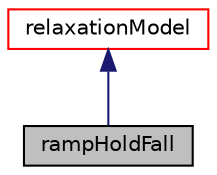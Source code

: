 digraph "rampHoldFall"
{
  bgcolor="transparent";
  edge [fontname="Helvetica",fontsize="10",labelfontname="Helvetica",labelfontsize="10"];
  node [fontname="Helvetica",fontsize="10",shape=record];
  Node1 [label="rampHoldFall",height=0.2,width=0.4,color="black", fillcolor="grey75", style="filled", fontcolor="black"];
  Node2 -> Node1 [dir="back",color="midnightblue",fontsize="10",style="solid",fontname="Helvetica"];
  Node2 [label="relaxationModel",height=0.2,width=0.4,color="red",URL="$a02201.html",tooltip="Abstract base class for providing relaxation values to the cell motion controller. "];
}
